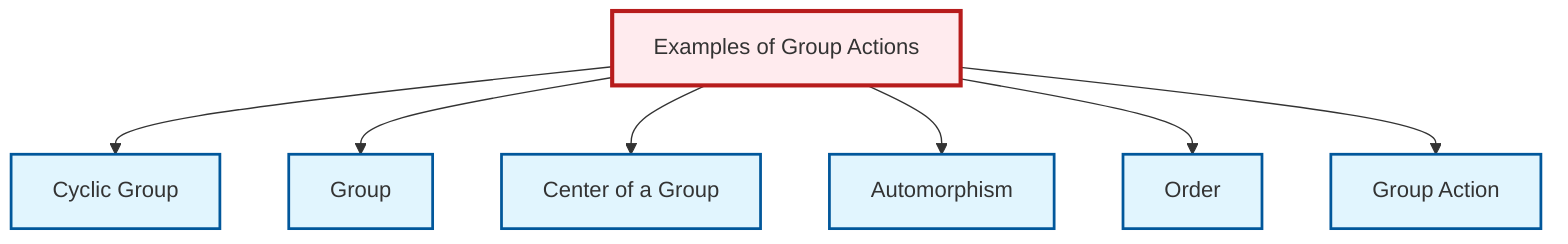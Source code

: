 graph TD
    classDef definition fill:#e1f5fe,stroke:#01579b,stroke-width:2px
    classDef theorem fill:#f3e5f5,stroke:#4a148c,stroke-width:2px
    classDef axiom fill:#fff3e0,stroke:#e65100,stroke-width:2px
    classDef example fill:#e8f5e9,stroke:#1b5e20,stroke-width:2px
    classDef current fill:#ffebee,stroke:#b71c1c,stroke-width:3px
    def-cyclic-group["Cyclic Group"]:::definition
    ex-group-action-examples["Examples of Group Actions"]:::example
    def-group-action["Group Action"]:::definition
    def-automorphism["Automorphism"]:::definition
    def-group["Group"]:::definition
    def-center-of-group["Center of a Group"]:::definition
    def-order["Order"]:::definition
    ex-group-action-examples --> def-cyclic-group
    ex-group-action-examples --> def-group
    ex-group-action-examples --> def-center-of-group
    ex-group-action-examples --> def-automorphism
    ex-group-action-examples --> def-order
    ex-group-action-examples --> def-group-action
    class ex-group-action-examples current